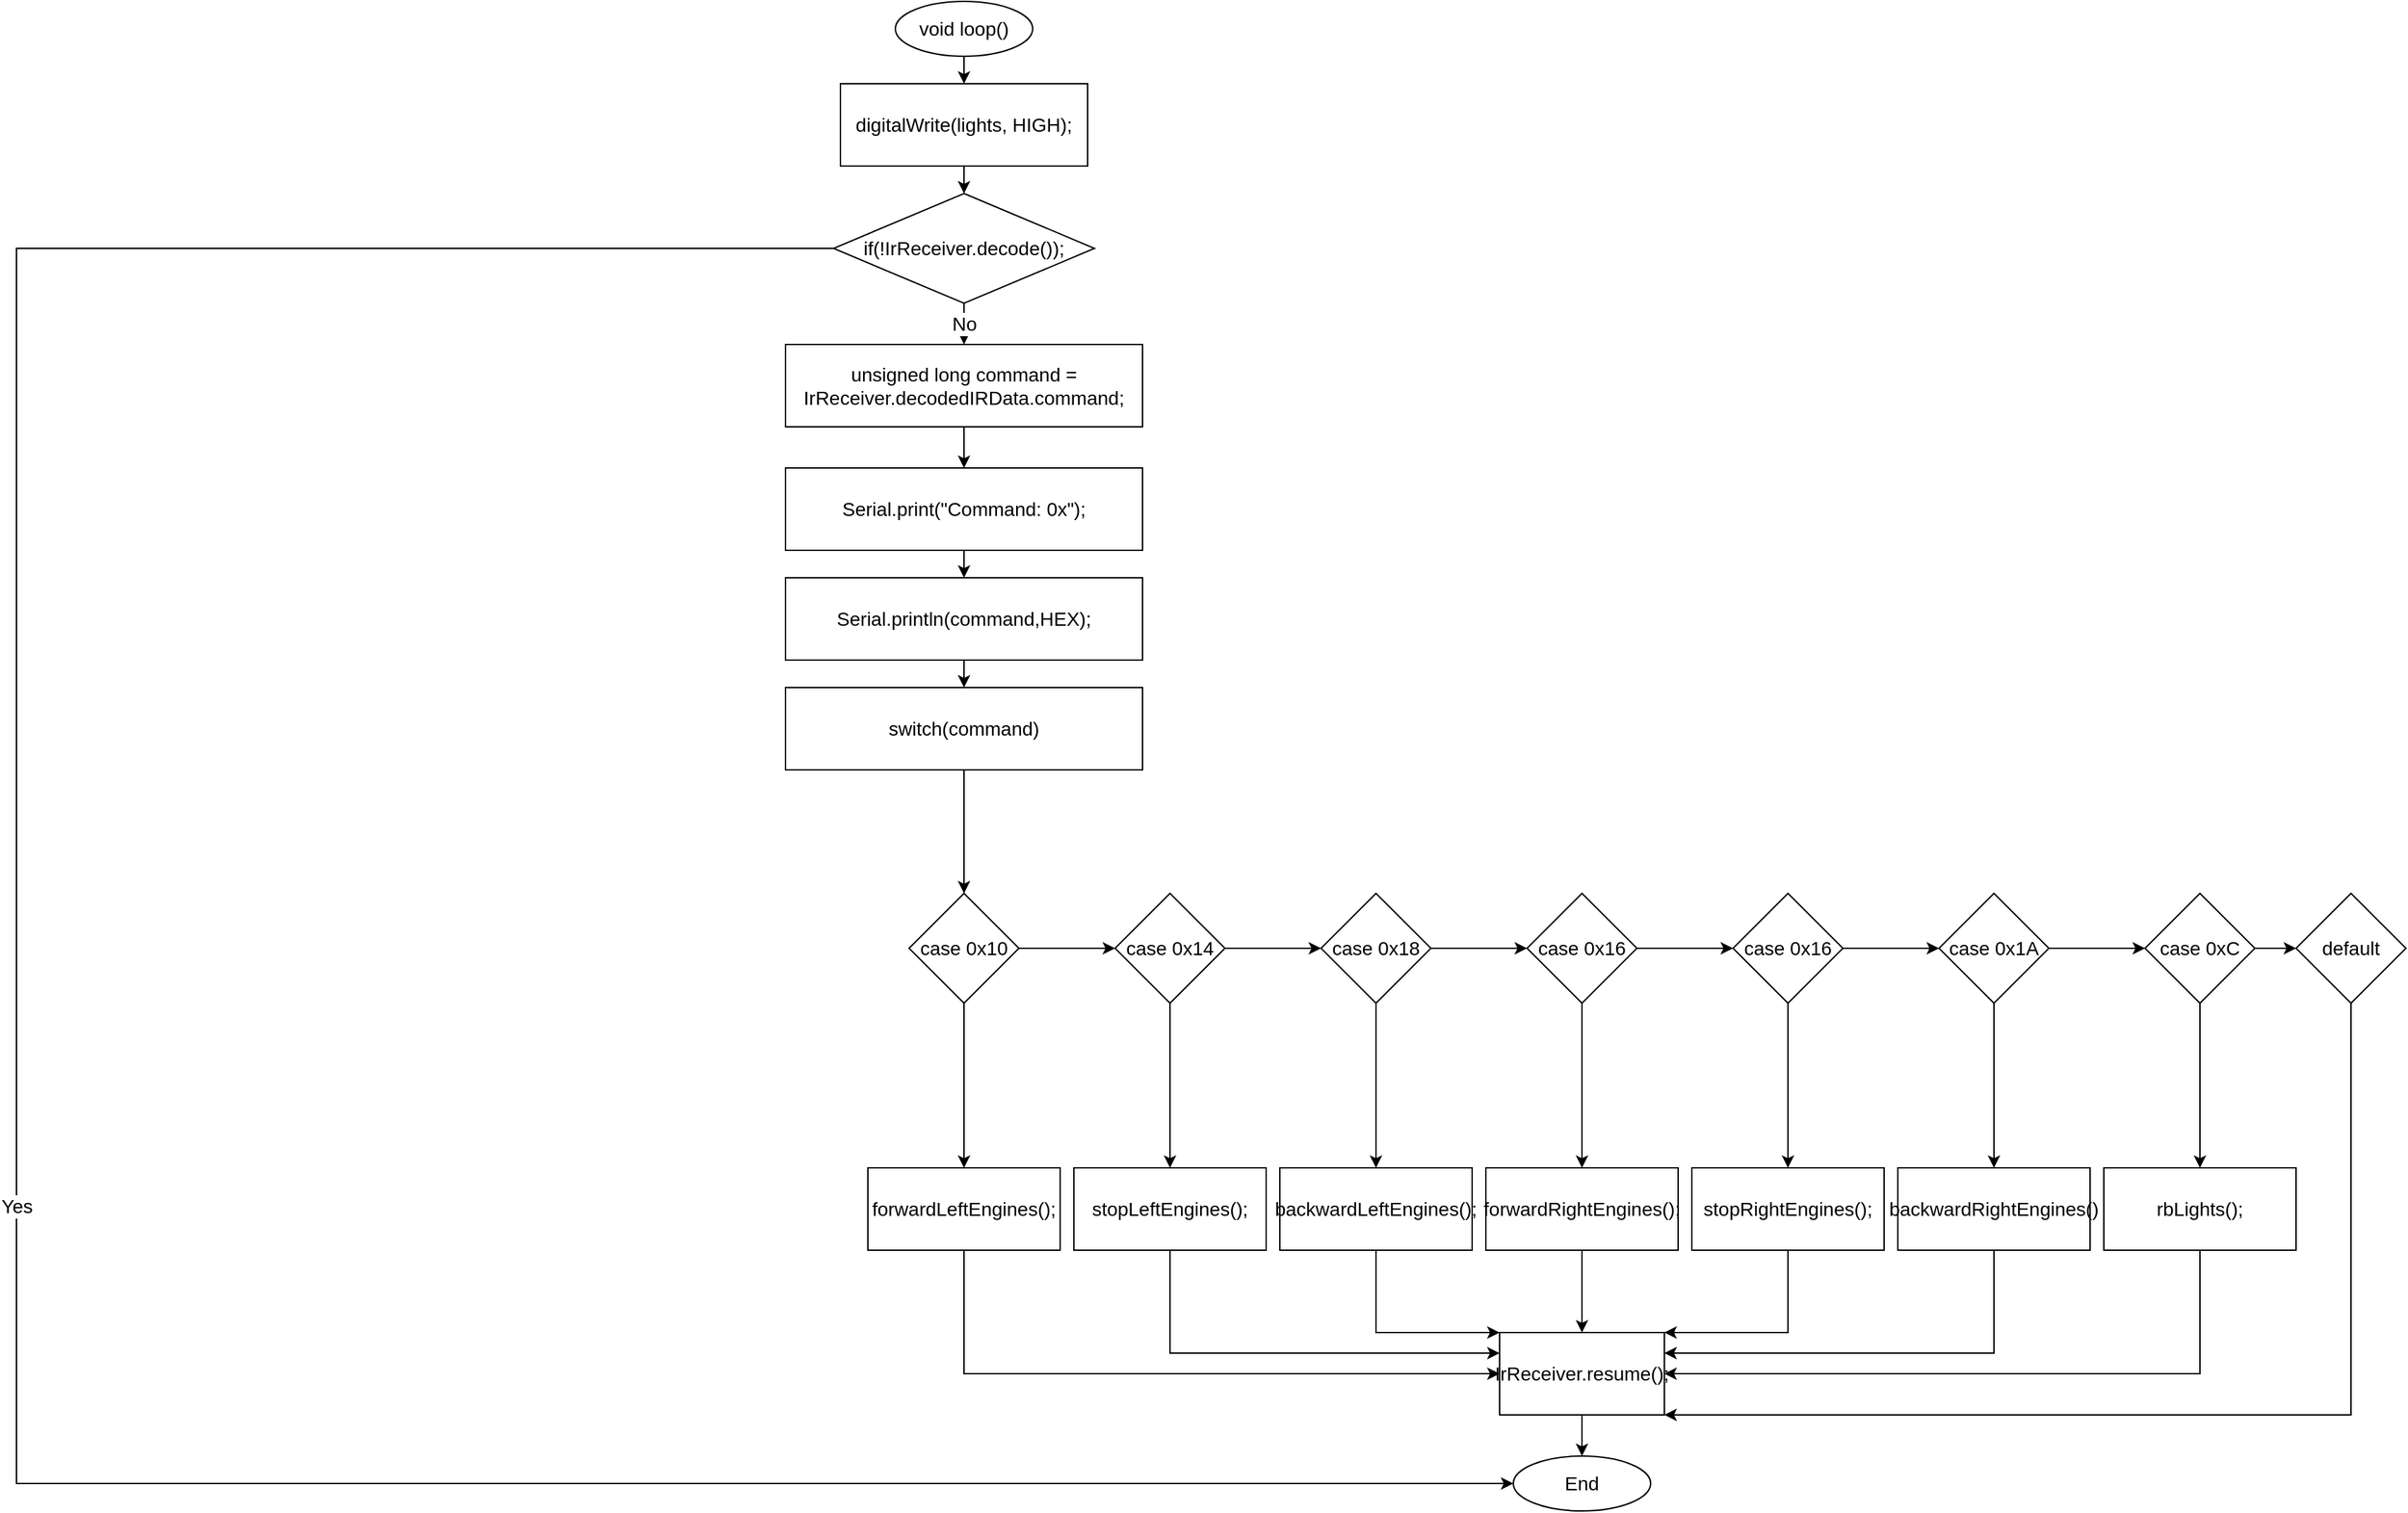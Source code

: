 <mxfile version="27.1.6">
  <diagram name="Page-1" id="FN6DF9JfBLdhedT8RgCn">
    <mxGraphModel dx="2593" dy="1427" grid="1" gridSize="10" guides="1" tooltips="1" connect="1" arrows="1" fold="1" page="1" pageScale="1" pageWidth="850" pageHeight="1100" math="0" shadow="0">
      <root>
        <mxCell id="0" />
        <mxCell id="1" parent="0" />
        <mxCell id="gLFtoBmmFz7mzsP5I2QH-1" value="void loop()" style="ellipse;whiteSpace=wrap;html=1;fontSize=14;" vertex="1" parent="1">
          <mxGeometry x="660" y="40" width="100" height="40" as="geometry" />
        </mxCell>
        <mxCell id="gLFtoBmmFz7mzsP5I2QH-5" value="" style="endArrow=classic;html=1;rounded=0;exitX=0.5;exitY=1;exitDx=0;exitDy=0;entryX=0.5;entryY=0;entryDx=0;entryDy=0;fontSize=14;" edge="1" parent="1" source="gLFtoBmmFz7mzsP5I2QH-1" target="gLFtoBmmFz7mzsP5I2QH-10">
          <mxGeometry width="50" height="50" relative="1" as="geometry">
            <mxPoint x="730" y="730" as="sourcePoint" />
            <mxPoint x="710" y="150" as="targetPoint" />
          </mxGeometry>
        </mxCell>
        <mxCell id="gLFtoBmmFz7mzsP5I2QH-7" value="unsigned long command = IrReceiver.decodedIRData.command;" style="rounded=0;whiteSpace=wrap;html=1;fontSize=14;" vertex="1" parent="1">
          <mxGeometry x="580" y="290" width="260" height="60" as="geometry" />
        </mxCell>
        <mxCell id="gLFtoBmmFz7mzsP5I2QH-10" value="digitalWrite(lights, HIGH);" style="rounded=0;whiteSpace=wrap;html=1;fontSize=14;" vertex="1" parent="1">
          <mxGeometry x="620" y="100" width="180" height="60" as="geometry" />
        </mxCell>
        <UserObject label="if(!IrReceiver.decode());" link="if(!IrReceiver.decode())" id="gLFtoBmmFz7mzsP5I2QH-11">
          <mxCell style="rhombus;whiteSpace=wrap;html=1;fontSize=14;" vertex="1" parent="1">
            <mxGeometry x="615" y="180" width="190" height="80" as="geometry" />
          </mxCell>
        </UserObject>
        <mxCell id="gLFtoBmmFz7mzsP5I2QH-12" value="" style="endArrow=classic;html=1;rounded=0;exitX=0.5;exitY=1;exitDx=0;exitDy=0;entryX=0.5;entryY=0;entryDx=0;entryDy=0;fontSize=14;" edge="1" parent="1" source="gLFtoBmmFz7mzsP5I2QH-10" target="gLFtoBmmFz7mzsP5I2QH-11">
          <mxGeometry width="50" height="50" relative="1" as="geometry">
            <mxPoint x="560" y="400" as="sourcePoint" />
            <mxPoint x="610" y="350" as="targetPoint" />
          </mxGeometry>
        </mxCell>
        <mxCell id="gLFtoBmmFz7mzsP5I2QH-13" value="Yes" style="endArrow=classic;html=1;rounded=0;exitX=0;exitY=0.5;exitDx=0;exitDy=0;entryX=0;entryY=0.5;entryDx=0;entryDy=0;fontSize=14;" edge="1" parent="1" source="gLFtoBmmFz7mzsP5I2QH-11" target="gLFtoBmmFz7mzsP5I2QH-23">
          <mxGeometry width="50" height="50" relative="1" as="geometry">
            <mxPoint x="180" y="460" as="sourcePoint" />
            <mxPoint x="350" y="1060" as="targetPoint" />
            <Array as="points">
              <mxPoint x="20" y="220" />
              <mxPoint x="20" y="1120" />
            </Array>
          </mxGeometry>
        </mxCell>
        <mxCell id="gLFtoBmmFz7mzsP5I2QH-15" value="No" style="endArrow=classic;html=1;rounded=0;exitX=0.5;exitY=1;exitDx=0;exitDy=0;entryX=0.5;entryY=0;entryDx=0;entryDy=0;fontSize=14;" edge="1" parent="1" source="gLFtoBmmFz7mzsP5I2QH-11" target="gLFtoBmmFz7mzsP5I2QH-7">
          <mxGeometry width="50" height="50" relative="1" as="geometry">
            <mxPoint x="890" y="550" as="sourcePoint" />
            <mxPoint x="940" y="500" as="targetPoint" />
          </mxGeometry>
        </mxCell>
        <mxCell id="gLFtoBmmFz7mzsP5I2QH-16" value="" style="endArrow=classic;html=1;rounded=0;exitX=0.5;exitY=1;exitDx=0;exitDy=0;entryX=0.5;entryY=0;entryDx=0;entryDy=0;fontSize=14;" edge="1" parent="1" source="gLFtoBmmFz7mzsP5I2QH-7" target="gLFtoBmmFz7mzsP5I2QH-17">
          <mxGeometry width="50" height="50" relative="1" as="geometry">
            <mxPoint x="750" y="640" as="sourcePoint" />
            <mxPoint x="750" y="570" as="targetPoint" />
          </mxGeometry>
        </mxCell>
        <UserObject label="Serial.print(&quot;Command: 0x&quot;);" link="Serial.print(&quot;Command: 0x&quot;);" id="gLFtoBmmFz7mzsP5I2QH-17">
          <mxCell style="rounded=0;whiteSpace=wrap;html=1;fontSize=14;" vertex="1" parent="1">
            <mxGeometry x="580" y="380" width="260" height="60" as="geometry" />
          </mxCell>
        </UserObject>
        <mxCell id="gLFtoBmmFz7mzsP5I2QH-18" value="Serial.println(command,HEX);" style="rounded=0;whiteSpace=wrap;html=1;fontSize=14;" vertex="1" parent="1">
          <mxGeometry x="580" y="460" width="260" height="60" as="geometry" />
        </mxCell>
        <mxCell id="gLFtoBmmFz7mzsP5I2QH-19" value="" style="endArrow=classic;html=1;rounded=0;exitX=0.5;exitY=1;exitDx=0;exitDy=0;entryX=0.5;entryY=0;entryDx=0;entryDy=0;fontSize=14;" edge="1" parent="1" source="gLFtoBmmFz7mzsP5I2QH-17" target="gLFtoBmmFz7mzsP5I2QH-18">
          <mxGeometry width="50" height="50" relative="1" as="geometry">
            <mxPoint x="890" y="550" as="sourcePoint" />
            <mxPoint x="740" y="600" as="targetPoint" />
          </mxGeometry>
        </mxCell>
        <mxCell id="gLFtoBmmFz7mzsP5I2QH-20" value="switch(command)" style="rounded=0;whiteSpace=wrap;html=1;fontSize=14;" vertex="1" parent="1">
          <mxGeometry x="580" y="540" width="260" height="60" as="geometry" />
        </mxCell>
        <mxCell id="gLFtoBmmFz7mzsP5I2QH-21" value="" style="endArrow=classic;html=1;rounded=0;exitX=0.5;exitY=1;exitDx=0;exitDy=0;entryX=0.5;entryY=0;entryDx=0;entryDy=0;fontSize=14;" edge="1" parent="1" source="gLFtoBmmFz7mzsP5I2QH-18" target="gLFtoBmmFz7mzsP5I2QH-20">
          <mxGeometry width="50" height="50" relative="1" as="geometry">
            <mxPoint x="890" y="650" as="sourcePoint" />
            <mxPoint x="940" y="600" as="targetPoint" />
          </mxGeometry>
        </mxCell>
        <mxCell id="gLFtoBmmFz7mzsP5I2QH-23" value="End" style="ellipse;whiteSpace=wrap;html=1;fontSize=14;" vertex="1" parent="1">
          <mxGeometry x="1110" y="1100" width="100" height="40" as="geometry" />
        </mxCell>
        <mxCell id="gLFtoBmmFz7mzsP5I2QH-37" style="edgeStyle=orthogonalEdgeStyle;rounded=0;orthogonalLoop=1;jettySize=auto;html=1;exitX=1;exitY=0.5;exitDx=0;exitDy=0;entryX=0;entryY=0.5;entryDx=0;entryDy=0;fontSize=14;" edge="1" parent="1" source="gLFtoBmmFz7mzsP5I2QH-24" target="gLFtoBmmFz7mzsP5I2QH-25">
          <mxGeometry relative="1" as="geometry" />
        </mxCell>
        <mxCell id="gLFtoBmmFz7mzsP5I2QH-46" style="edgeStyle=orthogonalEdgeStyle;rounded=0;orthogonalLoop=1;jettySize=auto;html=1;exitX=0.5;exitY=1;exitDx=0;exitDy=0;entryX=0.5;entryY=0;entryDx=0;entryDy=0;fontSize=14;" edge="1" parent="1" source="gLFtoBmmFz7mzsP5I2QH-24" target="gLFtoBmmFz7mzsP5I2QH-45">
          <mxGeometry relative="1" as="geometry" />
        </mxCell>
        <mxCell id="gLFtoBmmFz7mzsP5I2QH-24" value="case 0x10" style="rhombus;whiteSpace=wrap;html=1;fontSize=14;" vertex="1" parent="1">
          <mxGeometry x="670" y="690" width="80" height="80" as="geometry" />
        </mxCell>
        <mxCell id="gLFtoBmmFz7mzsP5I2QH-38" style="edgeStyle=orthogonalEdgeStyle;rounded=0;orthogonalLoop=1;jettySize=auto;html=1;exitX=1;exitY=0.5;exitDx=0;exitDy=0;entryX=0;entryY=0.5;entryDx=0;entryDy=0;fontSize=14;" edge="1" parent="1" source="gLFtoBmmFz7mzsP5I2QH-25" target="gLFtoBmmFz7mzsP5I2QH-26">
          <mxGeometry relative="1" as="geometry" />
        </mxCell>
        <mxCell id="gLFtoBmmFz7mzsP5I2QH-48" style="edgeStyle=orthogonalEdgeStyle;rounded=0;orthogonalLoop=1;jettySize=auto;html=1;exitX=0.5;exitY=1;exitDx=0;exitDy=0;entryX=0.5;entryY=0;entryDx=0;entryDy=0;fontSize=14;" edge="1" parent="1" source="gLFtoBmmFz7mzsP5I2QH-25" target="gLFtoBmmFz7mzsP5I2QH-47">
          <mxGeometry relative="1" as="geometry" />
        </mxCell>
        <mxCell id="gLFtoBmmFz7mzsP5I2QH-25" value="case 0x14" style="rhombus;whiteSpace=wrap;html=1;fontSize=14;" vertex="1" parent="1">
          <mxGeometry x="820" y="690" width="80" height="80" as="geometry" />
        </mxCell>
        <mxCell id="gLFtoBmmFz7mzsP5I2QH-39" style="edgeStyle=orthogonalEdgeStyle;rounded=0;orthogonalLoop=1;jettySize=auto;html=1;exitX=1;exitY=0.5;exitDx=0;exitDy=0;entryX=0;entryY=0.5;entryDx=0;entryDy=0;fontSize=14;" edge="1" parent="1" source="gLFtoBmmFz7mzsP5I2QH-26" target="gLFtoBmmFz7mzsP5I2QH-27">
          <mxGeometry relative="1" as="geometry" />
        </mxCell>
        <mxCell id="gLFtoBmmFz7mzsP5I2QH-54" style="edgeStyle=orthogonalEdgeStyle;rounded=0;orthogonalLoop=1;jettySize=auto;html=1;exitX=0.5;exitY=1;exitDx=0;exitDy=0;entryX=0.5;entryY=0;entryDx=0;entryDy=0;fontSize=14;" edge="1" parent="1" source="gLFtoBmmFz7mzsP5I2QH-26" target="gLFtoBmmFz7mzsP5I2QH-49">
          <mxGeometry relative="1" as="geometry" />
        </mxCell>
        <mxCell id="gLFtoBmmFz7mzsP5I2QH-26" value="case 0x18" style="rhombus;whiteSpace=wrap;html=1;fontSize=14;" vertex="1" parent="1">
          <mxGeometry x="970" y="690" width="80" height="80" as="geometry" />
        </mxCell>
        <mxCell id="gLFtoBmmFz7mzsP5I2QH-40" style="edgeStyle=orthogonalEdgeStyle;rounded=0;orthogonalLoop=1;jettySize=auto;html=1;exitX=1;exitY=0.5;exitDx=0;exitDy=0;entryX=0;entryY=0.5;entryDx=0;entryDy=0;fontSize=14;" edge="1" parent="1" source="gLFtoBmmFz7mzsP5I2QH-27" target="gLFtoBmmFz7mzsP5I2QH-28">
          <mxGeometry relative="1" as="geometry" />
        </mxCell>
        <mxCell id="gLFtoBmmFz7mzsP5I2QH-55" style="edgeStyle=orthogonalEdgeStyle;rounded=0;orthogonalLoop=1;jettySize=auto;html=1;exitX=0.5;exitY=1;exitDx=0;exitDy=0;entryX=0.5;entryY=0;entryDx=0;entryDy=0;fontSize=14;" edge="1" parent="1" source="gLFtoBmmFz7mzsP5I2QH-27" target="gLFtoBmmFz7mzsP5I2QH-50">
          <mxGeometry relative="1" as="geometry" />
        </mxCell>
        <mxCell id="gLFtoBmmFz7mzsP5I2QH-27" value="case 0x16" style="rhombus;whiteSpace=wrap;html=1;fontSize=14;" vertex="1" parent="1">
          <mxGeometry x="1120" y="690" width="80" height="80" as="geometry" />
        </mxCell>
        <mxCell id="gLFtoBmmFz7mzsP5I2QH-41" style="edgeStyle=orthogonalEdgeStyle;rounded=0;orthogonalLoop=1;jettySize=auto;html=1;exitX=1;exitY=0.5;exitDx=0;exitDy=0;entryX=0;entryY=0.5;entryDx=0;entryDy=0;fontSize=14;" edge="1" parent="1" source="gLFtoBmmFz7mzsP5I2QH-28" target="gLFtoBmmFz7mzsP5I2QH-29">
          <mxGeometry relative="1" as="geometry" />
        </mxCell>
        <mxCell id="gLFtoBmmFz7mzsP5I2QH-56" style="edgeStyle=orthogonalEdgeStyle;rounded=0;orthogonalLoop=1;jettySize=auto;html=1;exitX=0.5;exitY=1;exitDx=0;exitDy=0;fontSize=14;" edge="1" parent="1" source="gLFtoBmmFz7mzsP5I2QH-28" target="gLFtoBmmFz7mzsP5I2QH-51">
          <mxGeometry relative="1" as="geometry" />
        </mxCell>
        <mxCell id="gLFtoBmmFz7mzsP5I2QH-28" value="case 0x16" style="rhombus;whiteSpace=wrap;html=1;fontSize=14;" vertex="1" parent="1">
          <mxGeometry x="1270" y="690" width="80" height="80" as="geometry" />
        </mxCell>
        <mxCell id="gLFtoBmmFz7mzsP5I2QH-42" style="edgeStyle=orthogonalEdgeStyle;rounded=0;orthogonalLoop=1;jettySize=auto;html=1;exitX=1;exitY=0.5;exitDx=0;exitDy=0;entryX=0;entryY=0.5;entryDx=0;entryDy=0;fontSize=14;" edge="1" parent="1" source="gLFtoBmmFz7mzsP5I2QH-29" target="gLFtoBmmFz7mzsP5I2QH-30">
          <mxGeometry relative="1" as="geometry" />
        </mxCell>
        <mxCell id="gLFtoBmmFz7mzsP5I2QH-57" style="edgeStyle=orthogonalEdgeStyle;rounded=0;orthogonalLoop=1;jettySize=auto;html=1;exitX=0.5;exitY=1;exitDx=0;exitDy=0;entryX=0.5;entryY=0;entryDx=0;entryDy=0;fontSize=14;" edge="1" parent="1" source="gLFtoBmmFz7mzsP5I2QH-29" target="gLFtoBmmFz7mzsP5I2QH-52">
          <mxGeometry relative="1" as="geometry" />
        </mxCell>
        <mxCell id="gLFtoBmmFz7mzsP5I2QH-29" value="case 0x1A" style="rhombus;whiteSpace=wrap;html=1;fontSize=14;" vertex="1" parent="1">
          <mxGeometry x="1420" y="690" width="80" height="80" as="geometry" />
        </mxCell>
        <mxCell id="gLFtoBmmFz7mzsP5I2QH-44" style="edgeStyle=orthogonalEdgeStyle;rounded=0;orthogonalLoop=1;jettySize=auto;html=1;exitX=1;exitY=0.5;exitDx=0;exitDy=0;entryX=0;entryY=0.5;entryDx=0;entryDy=0;fontSize=14;" edge="1" parent="1" source="gLFtoBmmFz7mzsP5I2QH-30" target="gLFtoBmmFz7mzsP5I2QH-43">
          <mxGeometry relative="1" as="geometry" />
        </mxCell>
        <mxCell id="gLFtoBmmFz7mzsP5I2QH-58" style="edgeStyle=orthogonalEdgeStyle;rounded=0;orthogonalLoop=1;jettySize=auto;html=1;exitX=0.5;exitY=1;exitDx=0;exitDy=0;entryX=0.5;entryY=0;entryDx=0;entryDy=0;fontSize=14;" edge="1" parent="1" source="gLFtoBmmFz7mzsP5I2QH-30" target="gLFtoBmmFz7mzsP5I2QH-53">
          <mxGeometry relative="1" as="geometry" />
        </mxCell>
        <mxCell id="gLFtoBmmFz7mzsP5I2QH-30" value="case 0xC" style="rhombus;whiteSpace=wrap;html=1;fontSize=14;" vertex="1" parent="1">
          <mxGeometry x="1570" y="690" width="80" height="80" as="geometry" />
        </mxCell>
        <mxCell id="gLFtoBmmFz7mzsP5I2QH-31" value="" style="endArrow=classic;html=1;rounded=0;exitX=0.5;exitY=1;exitDx=0;exitDy=0;entryX=0.5;entryY=0;entryDx=0;entryDy=0;fontSize=14;" edge="1" parent="1" source="gLFtoBmmFz7mzsP5I2QH-20" target="gLFtoBmmFz7mzsP5I2QH-24">
          <mxGeometry width="50" height="50" relative="1" as="geometry">
            <mxPoint x="470" y="660" as="sourcePoint" />
            <mxPoint x="520" y="610" as="targetPoint" />
          </mxGeometry>
        </mxCell>
        <mxCell id="gLFtoBmmFz7mzsP5I2QH-69" style="edgeStyle=orthogonalEdgeStyle;rounded=0;orthogonalLoop=1;jettySize=auto;html=1;exitX=0.5;exitY=1;exitDx=0;exitDy=0;entryX=1;entryY=1;entryDx=0;entryDy=0;fontSize=14;" edge="1" parent="1" source="gLFtoBmmFz7mzsP5I2QH-43" target="gLFtoBmmFz7mzsP5I2QH-59">
          <mxGeometry relative="1" as="geometry">
            <Array as="points">
              <mxPoint x="1720" y="1070" />
            </Array>
          </mxGeometry>
        </mxCell>
        <mxCell id="gLFtoBmmFz7mzsP5I2QH-43" value="default" style="rhombus;whiteSpace=wrap;html=1;fontSize=14;" vertex="1" parent="1">
          <mxGeometry x="1680" y="690" width="80" height="80" as="geometry" />
        </mxCell>
        <mxCell id="gLFtoBmmFz7mzsP5I2QH-61" style="edgeStyle=orthogonalEdgeStyle;rounded=0;orthogonalLoop=1;jettySize=auto;html=1;exitX=0.5;exitY=1;exitDx=0;exitDy=0;entryX=0;entryY=0.5;entryDx=0;entryDy=0;fontSize=14;" edge="1" parent="1" source="gLFtoBmmFz7mzsP5I2QH-45" target="gLFtoBmmFz7mzsP5I2QH-59">
          <mxGeometry relative="1" as="geometry" />
        </mxCell>
        <mxCell id="gLFtoBmmFz7mzsP5I2QH-45" value="forwardLeftEngines();" style="rounded=0;whiteSpace=wrap;html=1;fontSize=14;" vertex="1" parent="1">
          <mxGeometry x="640" y="890" width="140" height="60" as="geometry" />
        </mxCell>
        <mxCell id="gLFtoBmmFz7mzsP5I2QH-62" style="edgeStyle=orthogonalEdgeStyle;rounded=0;orthogonalLoop=1;jettySize=auto;html=1;exitX=0.5;exitY=1;exitDx=0;exitDy=0;entryX=0;entryY=0.25;entryDx=0;entryDy=0;fontSize=14;" edge="1" parent="1" source="gLFtoBmmFz7mzsP5I2QH-47" target="gLFtoBmmFz7mzsP5I2QH-59">
          <mxGeometry relative="1" as="geometry" />
        </mxCell>
        <mxCell id="gLFtoBmmFz7mzsP5I2QH-47" value="stopLeftEngines();" style="rounded=0;whiteSpace=wrap;html=1;fontSize=14;" vertex="1" parent="1">
          <mxGeometry x="790" y="890" width="140" height="60" as="geometry" />
        </mxCell>
        <mxCell id="gLFtoBmmFz7mzsP5I2QH-63" style="edgeStyle=orthogonalEdgeStyle;rounded=0;orthogonalLoop=1;jettySize=auto;html=1;exitX=0.5;exitY=1;exitDx=0;exitDy=0;entryX=0;entryY=0;entryDx=0;entryDy=0;fontSize=14;" edge="1" parent="1" source="gLFtoBmmFz7mzsP5I2QH-49" target="gLFtoBmmFz7mzsP5I2QH-59">
          <mxGeometry relative="1" as="geometry">
            <Array as="points">
              <mxPoint x="1010" y="1010" />
            </Array>
          </mxGeometry>
        </mxCell>
        <mxCell id="gLFtoBmmFz7mzsP5I2QH-49" value="backwardLeftEngines();" style="rounded=0;whiteSpace=wrap;html=1;fontSize=14;" vertex="1" parent="1">
          <mxGeometry x="940" y="890" width="140" height="60" as="geometry" />
        </mxCell>
        <mxCell id="gLFtoBmmFz7mzsP5I2QH-64" style="edgeStyle=orthogonalEdgeStyle;rounded=0;orthogonalLoop=1;jettySize=auto;html=1;exitX=0.5;exitY=1;exitDx=0;exitDy=0;entryX=0.5;entryY=0;entryDx=0;entryDy=0;fontSize=14;" edge="1" parent="1" source="gLFtoBmmFz7mzsP5I2QH-50" target="gLFtoBmmFz7mzsP5I2QH-59">
          <mxGeometry relative="1" as="geometry" />
        </mxCell>
        <mxCell id="gLFtoBmmFz7mzsP5I2QH-50" value="forwardRightEngines();" style="rounded=0;whiteSpace=wrap;html=1;fontSize=14;" vertex="1" parent="1">
          <mxGeometry x="1090" y="890" width="140" height="60" as="geometry" />
        </mxCell>
        <mxCell id="gLFtoBmmFz7mzsP5I2QH-65" style="edgeStyle=orthogonalEdgeStyle;rounded=0;orthogonalLoop=1;jettySize=auto;html=1;exitX=0.5;exitY=1;exitDx=0;exitDy=0;entryX=1;entryY=0;entryDx=0;entryDy=0;fontSize=14;" edge="1" parent="1" source="gLFtoBmmFz7mzsP5I2QH-51" target="gLFtoBmmFz7mzsP5I2QH-59">
          <mxGeometry relative="1" as="geometry">
            <Array as="points">
              <mxPoint x="1310" y="1010" />
            </Array>
          </mxGeometry>
        </mxCell>
        <mxCell id="gLFtoBmmFz7mzsP5I2QH-51" value="stopRightEngines();" style="rounded=0;whiteSpace=wrap;html=1;fontSize=14;" vertex="1" parent="1">
          <mxGeometry x="1240" y="890" width="140" height="60" as="geometry" />
        </mxCell>
        <mxCell id="gLFtoBmmFz7mzsP5I2QH-67" style="edgeStyle=orthogonalEdgeStyle;rounded=0;orthogonalLoop=1;jettySize=auto;html=1;exitX=0.5;exitY=1;exitDx=0;exitDy=0;entryX=1;entryY=0.25;entryDx=0;entryDy=0;fontSize=14;" edge="1" parent="1" source="gLFtoBmmFz7mzsP5I2QH-52" target="gLFtoBmmFz7mzsP5I2QH-59">
          <mxGeometry relative="1" as="geometry" />
        </mxCell>
        <mxCell id="gLFtoBmmFz7mzsP5I2QH-52" value="backwardRightEngines()" style="rounded=0;whiteSpace=wrap;html=1;fontSize=14;" vertex="1" parent="1">
          <mxGeometry x="1390" y="890" width="140" height="60" as="geometry" />
        </mxCell>
        <mxCell id="gLFtoBmmFz7mzsP5I2QH-68" style="edgeStyle=orthogonalEdgeStyle;rounded=0;orthogonalLoop=1;jettySize=auto;html=1;exitX=0.5;exitY=1;exitDx=0;exitDy=0;entryX=1;entryY=0.5;entryDx=0;entryDy=0;fontSize=14;" edge="1" parent="1" source="gLFtoBmmFz7mzsP5I2QH-53" target="gLFtoBmmFz7mzsP5I2QH-59">
          <mxGeometry relative="1" as="geometry" />
        </mxCell>
        <mxCell id="gLFtoBmmFz7mzsP5I2QH-53" value="rbLights();" style="rounded=0;whiteSpace=wrap;html=1;fontSize=14;" vertex="1" parent="1">
          <mxGeometry x="1540" y="890" width="140" height="60" as="geometry" />
        </mxCell>
        <mxCell id="gLFtoBmmFz7mzsP5I2QH-60" style="edgeStyle=orthogonalEdgeStyle;rounded=0;orthogonalLoop=1;jettySize=auto;html=1;exitX=0.5;exitY=1;exitDx=0;exitDy=0;entryX=0.5;entryY=0;entryDx=0;entryDy=0;fontSize=14;" edge="1" parent="1" source="gLFtoBmmFz7mzsP5I2QH-59" target="gLFtoBmmFz7mzsP5I2QH-23">
          <mxGeometry relative="1" as="geometry" />
        </mxCell>
        <UserObject label="IrReceiver.resume();" link="IrReceiver.resume();" id="gLFtoBmmFz7mzsP5I2QH-59">
          <mxCell style="rounded=0;whiteSpace=wrap;html=1;fontSize=14;" vertex="1" parent="1">
            <mxGeometry x="1100" y="1010" width="120" height="60" as="geometry" />
          </mxCell>
        </UserObject>
      </root>
    </mxGraphModel>
  </diagram>
</mxfile>
